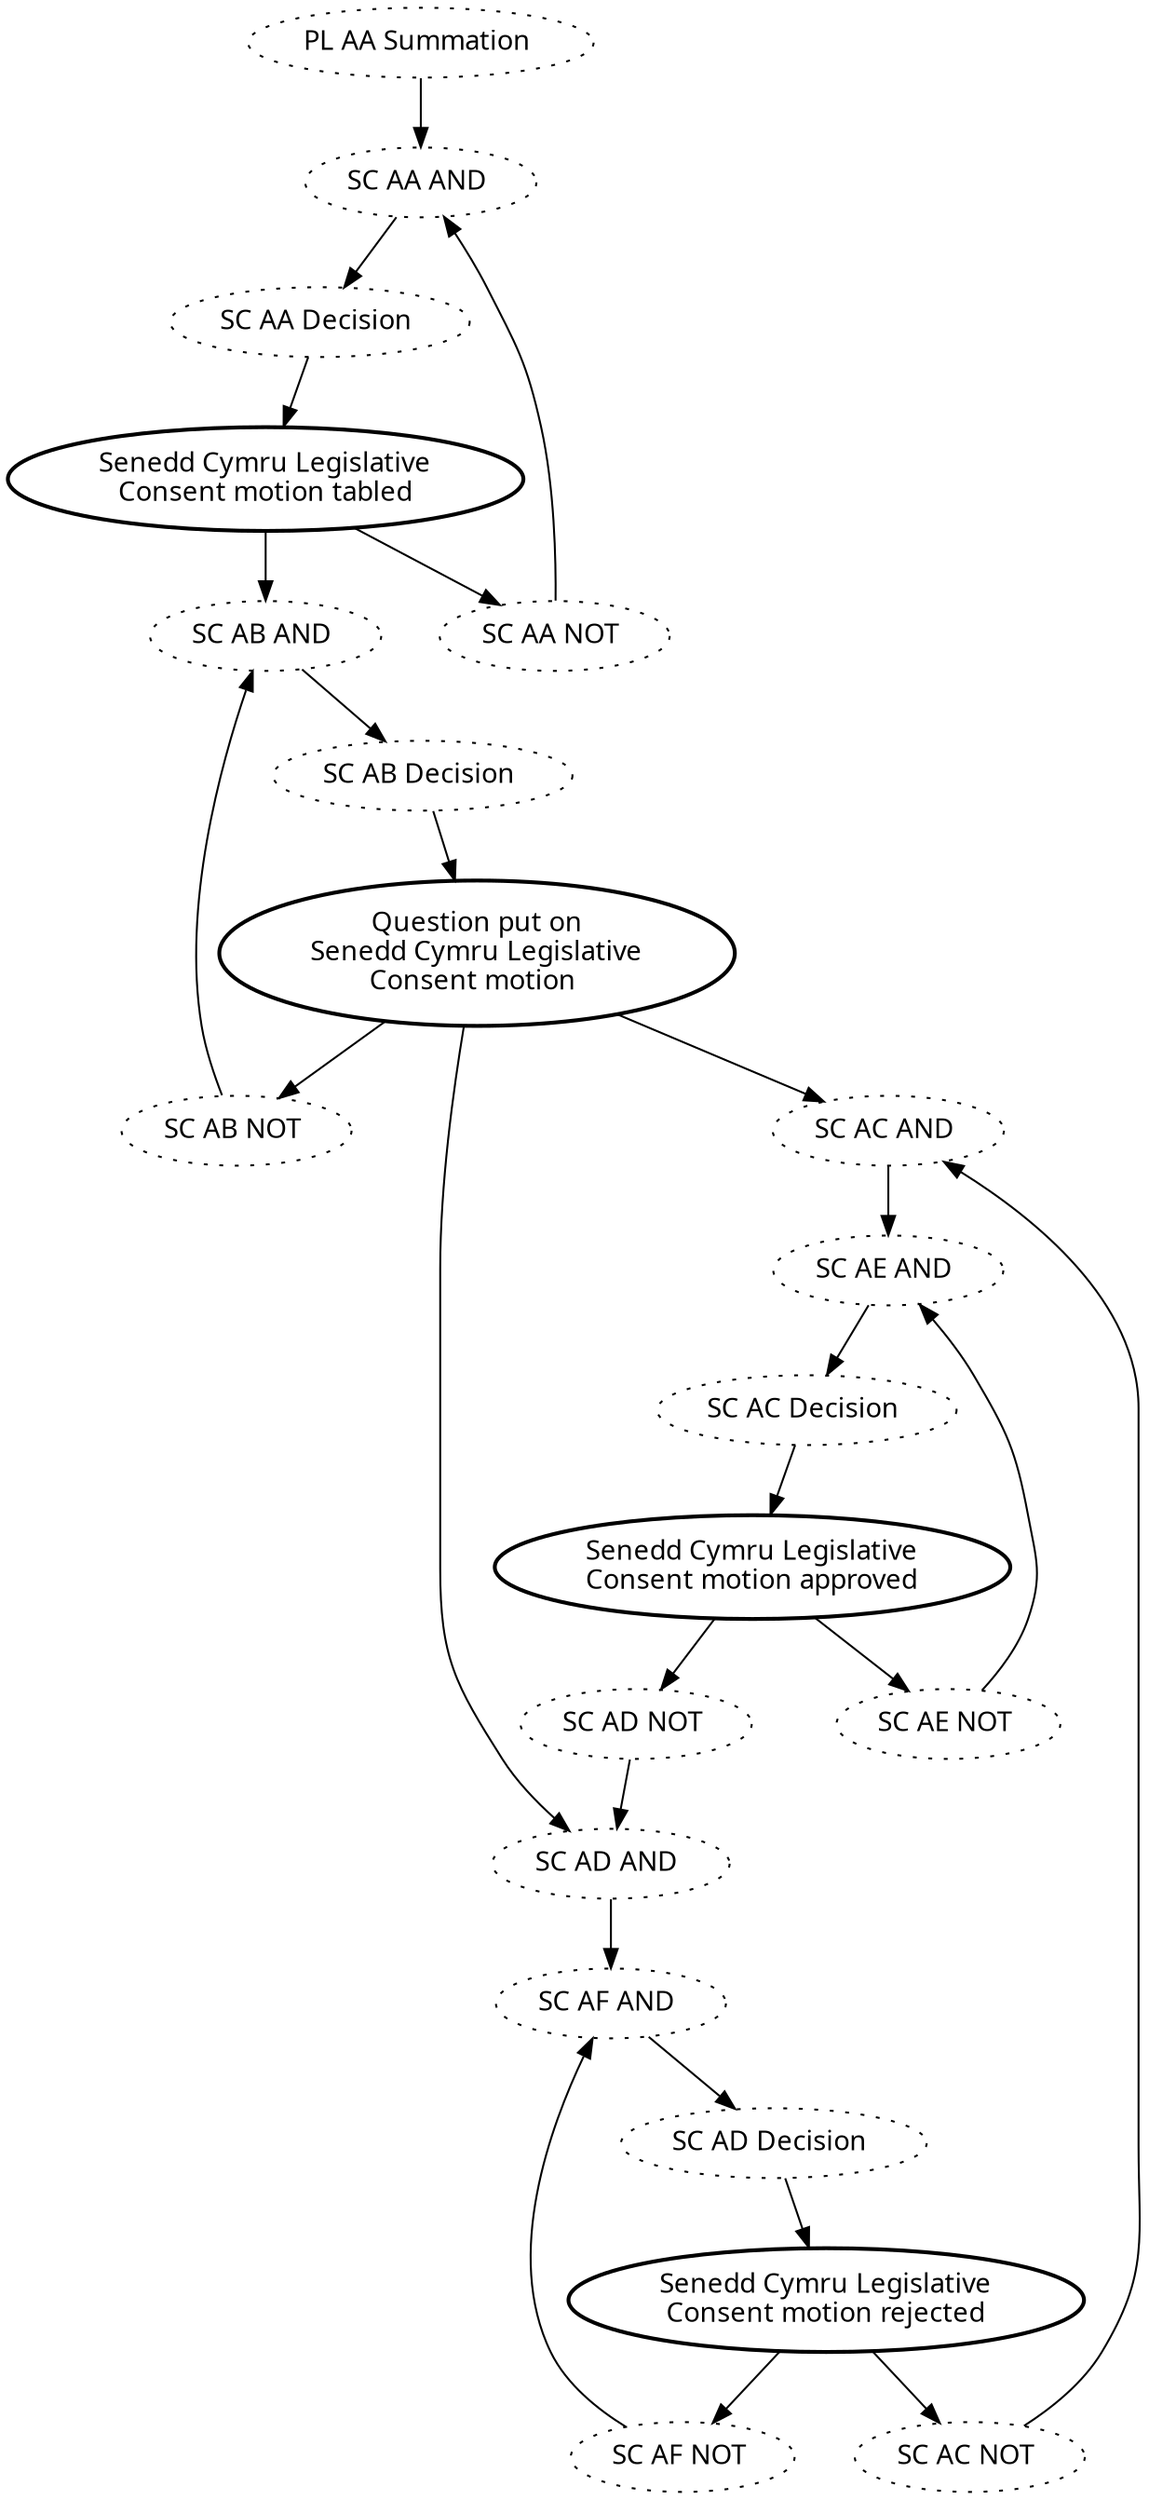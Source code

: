 digraph{graph[fontname="calibri"];node[fontname="calibri"];edge[fontname="calibri"];edge [style=solid, color=black];"1172"->"1207"[label=""];edge[style=solid, color=black];edge [style=solid, color=black];"1207"->"1197"[label=""];edge[style=solid, color=black];edge [style=solid, color=black];"1197"->"1193"[label=""];edge[style=solid, color=black];edge [style=solid, color=black];"1193"->"1201"[label=""];edge[style=solid, color=black];edge [style=solid, color=black];"1201"->"1207"[label=""];edge[style=solid, color=black];edge [style=solid, color=black];"1193"->"1208"[label=""];edge[style=solid, color=black];edge [style=solid, color=black];"1208"->"1198"[label=""];edge[style=solid, color=black];edge [style=solid, color=black];"1198"->"1194"[label=""];edge[style=solid, color=black];edge [style=solid, color=black];"1194"->"1202"[label=""];edge[style=solid, color=black];edge [style=solid, color=black];"1202"->"1208"[label=""];edge[style=solid, color=black];edge [style=solid, color=black];"1194"->"1209"[label=""];edge[style=solid, color=black];edge [style=solid, color=black];"1209"->"1211"[label=""];edge[style=solid, color=black];edge [style=solid, color=black];"1211"->"1199"[label=""];edge[style=solid, color=black];edge [style=solid, color=black];"1199"->"1195"[label=""];edge[style=solid, color=black];edge [style=solid, color=black];"1195"->"1205"[label=""];edge[style=solid, color=black];edge [style=solid, color=black];"1205"->"1211"[label=""];edge[style=solid, color=black];edge [style=solid, color=black];"1195"->"1204"[label=""];edge[style=solid, color=black];edge [style=solid, color=black];"1204"->"1210"[label=""];edge[style=solid, color=black];edge [style=solid, color=black];"1194"->"1210"[label=""];edge[style=solid, color=black];edge [style=solid, color=black];"1210"->"1212"[label=""];edge[style=solid, color=black];edge [style=solid, color=black];"1212"->"1200"[label=""];edge[style=solid, color=black];edge [style=solid, color=black];"1200"->"1196"[label=""];edge[style=solid, color=black];edge [style=solid, color=black];"1196"->"1206"[label=""];edge[style=solid, color=black];edge [style=solid, color=black];"1206"->"1212"[label=""];edge[style=solid, color=black];edge [style=solid, color=black];"1196"->"1203"[label=""];edge[style=solid, color=black];edge [style=solid, color=black];"1203"->"1209"[label=""];edge[style=solid, color=black];"1172" [label="PL AA Summation ", style=dotted];"1207" [label="SC AA AND ", style=dotted];"1197" [label="SC AA Decision ", style=dotted];"1193" [label="Senedd Cymru Legislative\nConsent motion tabled\n", style=bold];"1201" [label="SC AA NOT ", style=dotted];"1208" [label="SC AB AND ", style=dotted];"1198" [label="SC AB Decision ", style=dotted];"1194" [label="Question put on\nSenedd Cymru Legislative\nConsent motion ", style=bold];"1202" [label="SC AB NOT ", style=dotted];"1209" [label="SC AC AND ", style=dotted];"1211" [label="SC AE AND ", style=dotted];"1199" [label="SC AC Decision ", style=dotted];"1195" [label="Senedd Cymru Legislative\nConsent motion approved\n", style=bold];"1205" [label="SC AE NOT ", style=dotted];"1204" [label="SC AD NOT ", style=dotted];"1210" [label="SC AD AND ", style=dotted];"1212" [label="SC AF AND ", style=dotted];"1200" [label="SC AD Decision ", style=dotted];"1196" [label="Senedd Cymru Legislative\nConsent motion rejected\n", style=bold];"1206" [label="SC AF NOT ", style=dotted];"1203" [label="SC AC NOT ", style=dotted];}